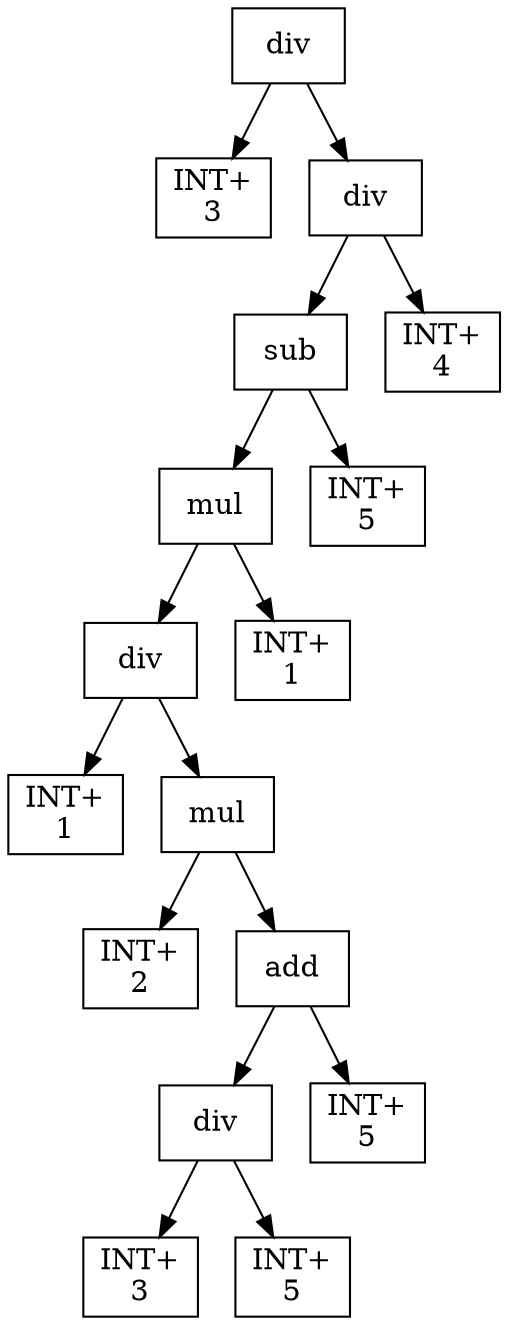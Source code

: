 digraph expr {
  node [shape=box];
  n1 [label="div"];
  n2 [label="INT+\n3"];
  n3 [label="div"];
  n4 [label="sub"];
  n5 [label="mul"];
  n6 [label="div"];
  n7 [label="INT+\n1"];
  n8 [label="mul"];
  n9 [label="INT+\n2"];
  n10 [label="add"];
  n11 [label="div"];
  n12 [label="INT+\n3"];
  n13 [label="INT+\n5"];
  n11 -> n12;
  n11 -> n13;
  n14 [label="INT+\n5"];
  n10 -> n11;
  n10 -> n14;
  n8 -> n9;
  n8 -> n10;
  n6 -> n7;
  n6 -> n8;
  n15 [label="INT+\n1"];
  n5 -> n6;
  n5 -> n15;
  n16 [label="INT+\n5"];
  n4 -> n5;
  n4 -> n16;
  n17 [label="INT+\n4"];
  n3 -> n4;
  n3 -> n17;
  n1 -> n2;
  n1 -> n3;
}